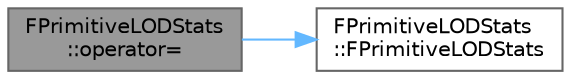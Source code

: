 digraph "FPrimitiveLODStats::operator="
{
 // INTERACTIVE_SVG=YES
 // LATEX_PDF_SIZE
  bgcolor="transparent";
  edge [fontname=Helvetica,fontsize=10,labelfontname=Helvetica,labelfontsize=10];
  node [fontname=Helvetica,fontsize=10,shape=box,height=0.2,width=0.4];
  rankdir="LR";
  Node1 [id="Node000001",label="FPrimitiveLODStats\l::operator=",height=0.2,width=0.4,color="gray40", fillcolor="grey60", style="filled", fontcolor="black",tooltip=" "];
  Node1 -> Node2 [id="edge1_Node000001_Node000002",color="steelblue1",style="solid",tooltip=" "];
  Node2 [id="Node000002",label="FPrimitiveLODStats\l::FPrimitiveLODStats",height=0.2,width=0.4,color="grey40", fillcolor="white", style="filled",URL="$dd/d29/structFPrimitiveLODStats.html#a2a067b45c4fcb29828f1df0ce364449f",tooltip=" "];
}
